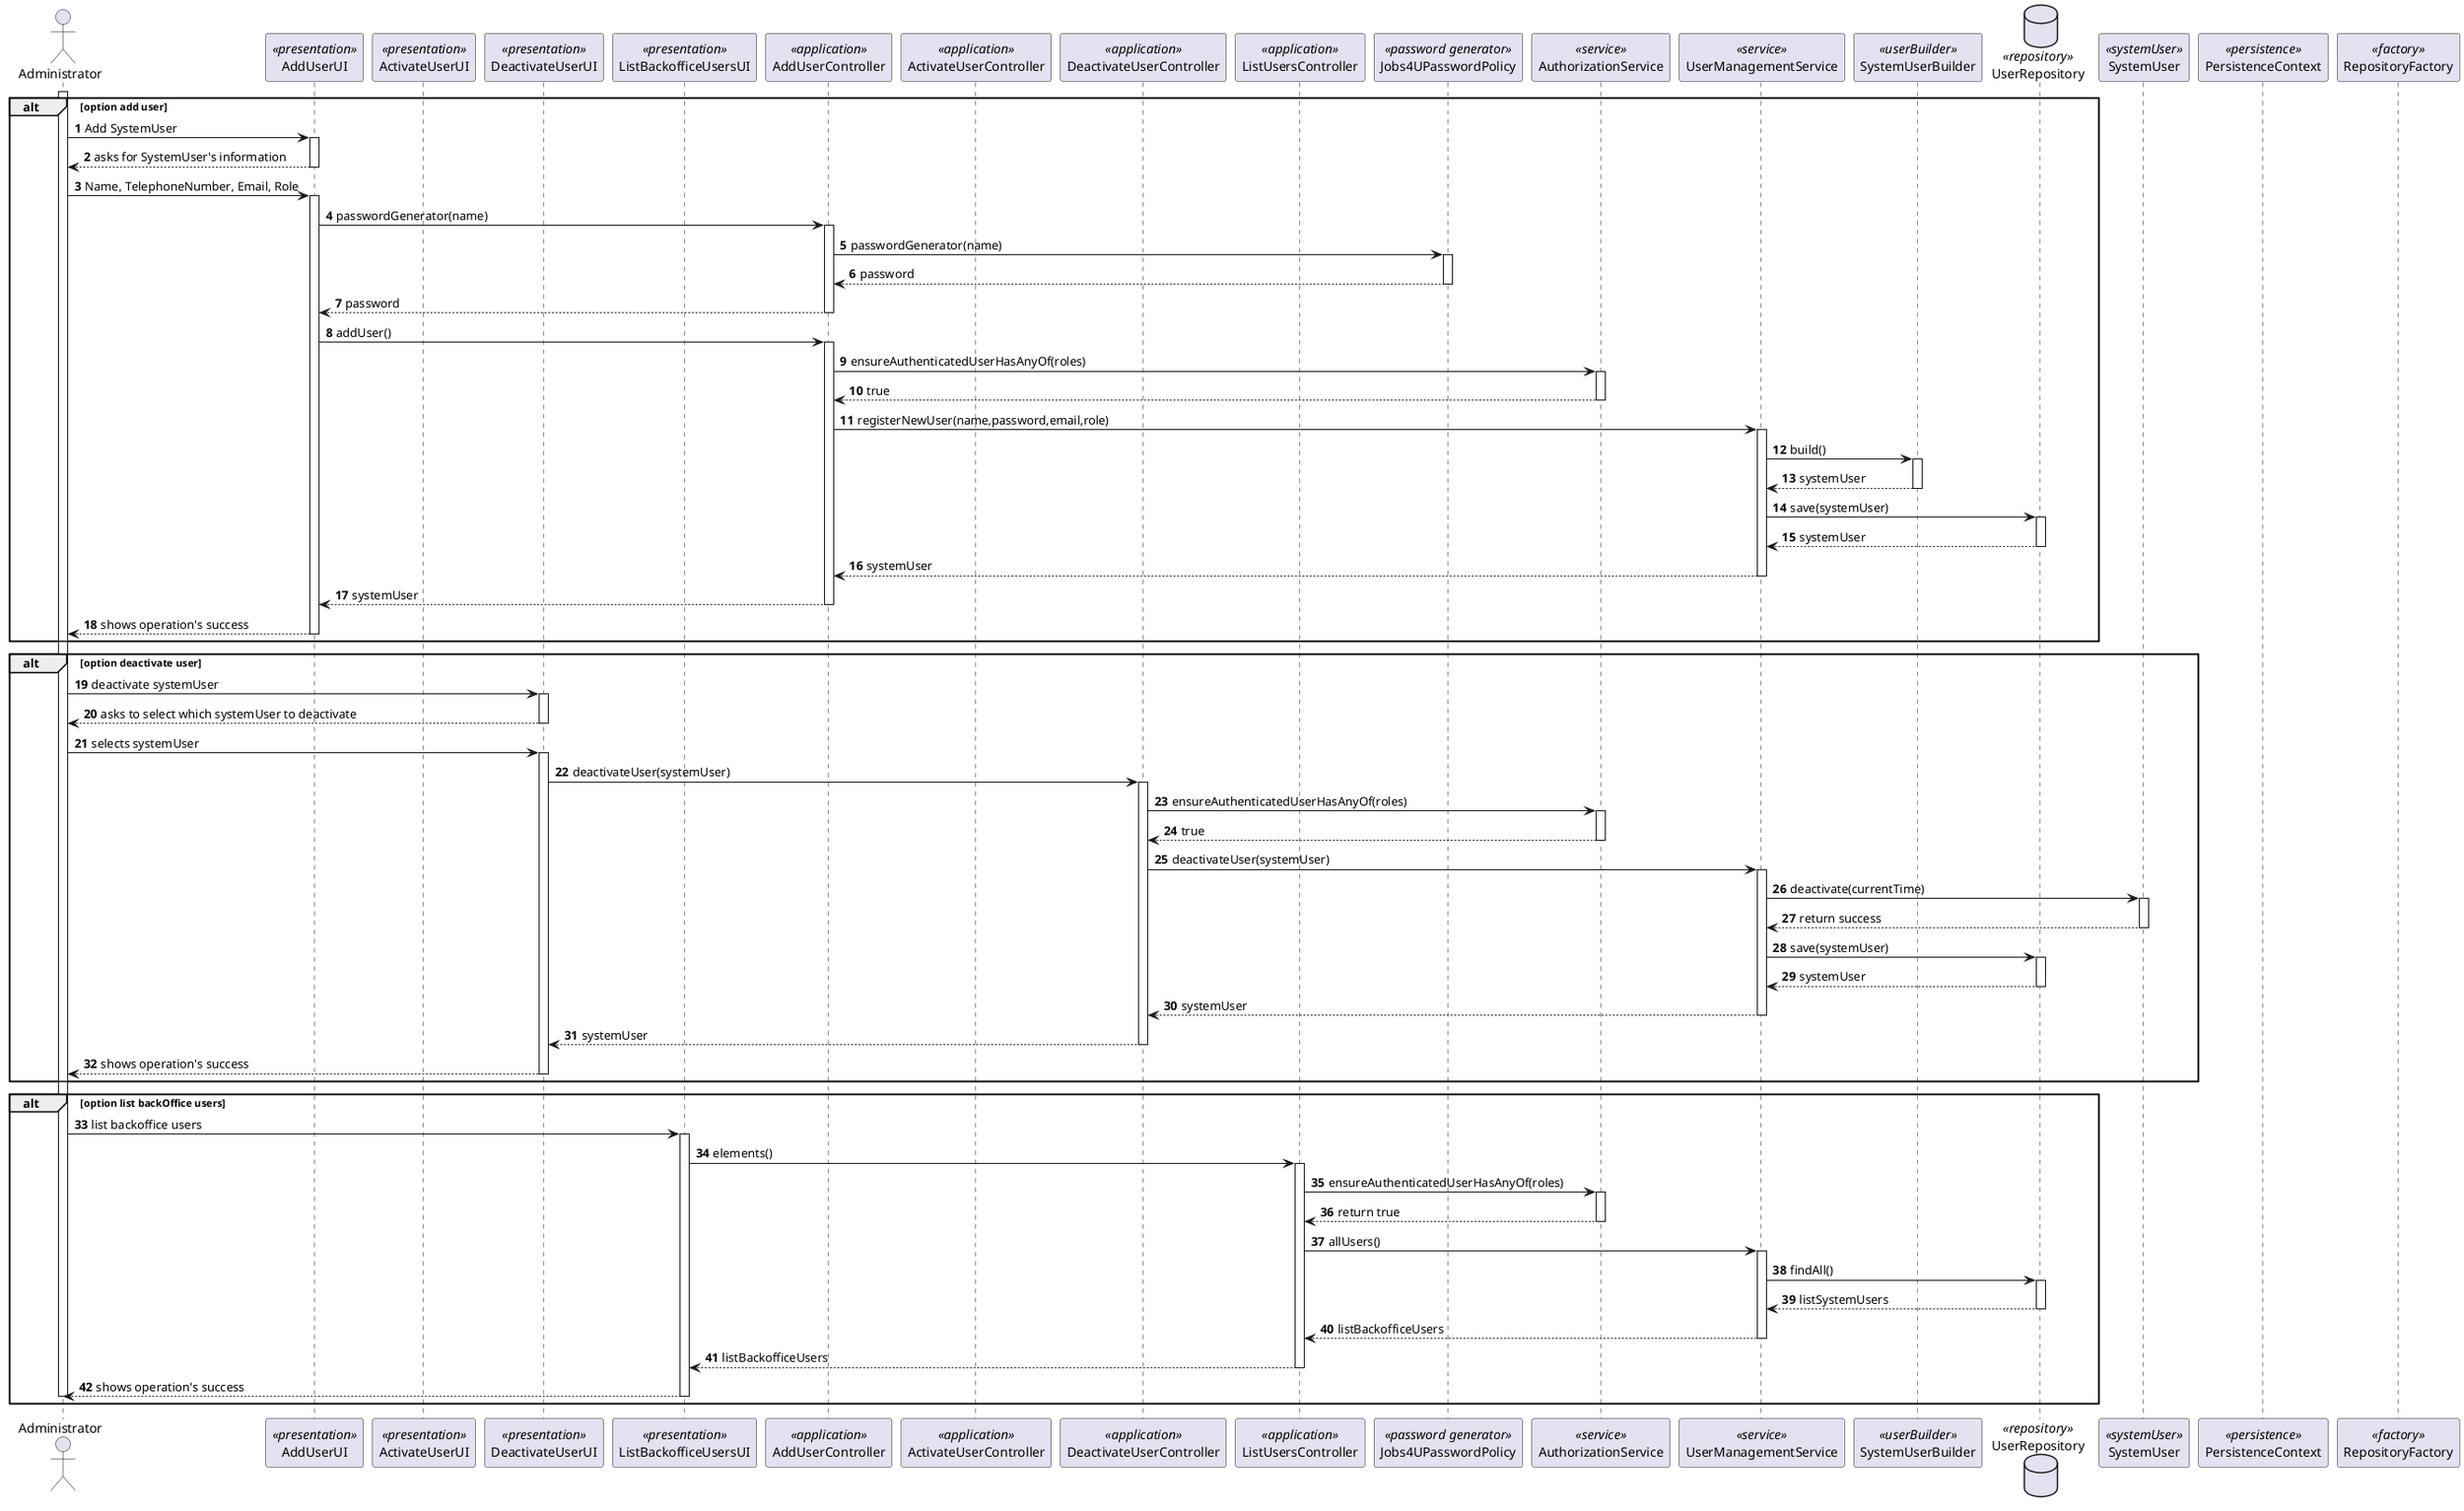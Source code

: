 @startuml
autonumber


actor Administrator

participant AddUserUI <<presentation>>
participant ActivateUserUI <<presentation>>
participant DeactivateUserUI <<presentation>>
participant ListBackofficeUsersUI <<presentation>>


participant AddUserController <<application>>
participant ActivateUserController <<application>>
participant DeactivateUserController <<application>>
participant ListUsersController <<application>>

participant Jobs4UPasswordPolicy <<password generator>>
participant AuthorizationService <<service>>
participant UserManagementService <<service>>
participant SystemUserBuilder <<userBuilder>>
database UserRepository <<repository>>
participant SystemUser <<systemUser>>

participant PersistenceContext <<persistence>>
participant RepositoryFactory <<factory>>


activate Administrator

alt option add user
    Administrator -> AddUserUI: Add SystemUser

        activate AddUserUI

    AddUserUI --> Administrator: asks for SystemUser's information

        deactivate AddUserUI

    Administrator -> AddUserUI: Name, TelephoneNumber, Email, Role

        activate AddUserUI

    AddUserUI -> AddUserController: passwordGenerator(name)

        activate AddUserController

    AddUserController -> Jobs4UPasswordPolicy: passwordGenerator(name)

        activate Jobs4UPasswordPolicy

    Jobs4UPasswordPolicy --> AddUserController: password

        deactivate Jobs4UPasswordPolicy

    AddUserController --> AddUserUI: password

        deactivate AddUserController

    AddUserUI -> AddUserController: addUser()

        activate AddUserController

    AddUserController -> AuthorizationService: ensureAuthenticatedUserHasAnyOf(roles)

        activate AuthorizationService

    AuthorizationService --> AddUserController: true

        deactivate AuthorizationService

    AddUserController -> UserManagementService: registerNewUser(name,password,email,role)

        activate UserManagementService

    UserManagementService -> SystemUserBuilder: build()
        activate SystemUserBuilder

    SystemUserBuilder --> UserManagementService: systemUser

        deactivate SystemUserBuilder

    UserManagementService -> UserRepository: save(systemUser)

        activate UserRepository

    UserRepository --> UserManagementService: systemUser

        deactivate UserRepository

    UserManagementService --> AddUserController: systemUser

        deactivate UserManagementService

    AddUserController --> AddUserUI: systemUser

        deactivate AddUserController

    AddUserUI --> Administrator : shows operation's success

        deactivate AddUserUI
end alt





alt option deactivate user
    Administrator -> DeactivateUserUI: deactivate systemUser

        activate DeactivateUserUI

    DeactivateUserUI --> Administrator: asks to select which systemUser to deactivate

        deactivate DeactivateUserUI

    Administrator -> DeactivateUserUI: selects systemUser

        activate DeactivateUserUI

    DeactivateUserUI -> DeactivateUserController: deactivateUser(systemUser)

        activate DeactivateUserController

    DeactivateUserController -> AuthorizationService: ensureAuthenticatedUserHasAnyOf(roles)

        activate AuthorizationService

    AuthorizationService --> DeactivateUserController: true

        deactivate AuthorizationService

    DeactivateUserController -> UserManagementService: deactivateUser(systemUser)

        activate UserManagementService

    UserManagementService -> SystemUser: deactivate(currentTime)
        activate SystemUser

    SystemUser --> UserManagementService: return success

        deactivate SystemUser

    UserManagementService -> UserRepository: save(systemUser)

        activate UserRepository

    UserRepository --> UserManagementService: systemUser

        deactivate UserRepository

    UserManagementService --> DeactivateUserController: systemUser

        deactivate UserManagementService

    DeactivateUserController --> DeactivateUserUI: systemUser

        deactivate DeactivateUserController

    DeactivateUserUI --> Administrator : shows operation's success

        deactivate DeactivateUserUI

end alt






alt option list backOffice users
    Administrator -> ListBackofficeUsersUI: list backoffice users

        activate ListBackofficeUsersUI

    ListBackofficeUsersUI -> ListUsersController: elements()

        activate ListUsersController

    ListUsersController -> AuthorizationService: ensureAuthenticatedUserHasAnyOf(roles)

        activate AuthorizationService

    AuthorizationService --> ListUsersController: return true

        deactivate AuthorizationService

    ListUsersController -> UserManagementService: allUsers()

        activate UserManagementService

    UserManagementService -> UserRepository: findAll()

        activate UserRepository

    UserRepository --> UserManagementService: listSystemUsers

        deactivate UserRepository

    UserManagementService --> ListUsersController: listBackofficeUsers

        deactivate UserManagementService

    ListUsersController --> ListBackofficeUsersUI: listBackofficeUsers

        deactivate ListUsersController

    ListBackofficeUsersUI --> Administrator : shows operation's success

        deactivate ListBackofficeUsersUI

        deactivate Administrator

end alt

@enduml